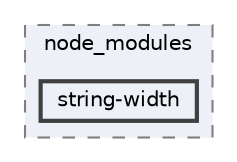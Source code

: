 digraph "pkiclassroomrescheduler/src/main/frontend/node_modules/@isaacs/cliui/node_modules/string-width"
{
 // LATEX_PDF_SIZE
  bgcolor="transparent";
  edge [fontname=Helvetica,fontsize=10,labelfontname=Helvetica,labelfontsize=10];
  node [fontname=Helvetica,fontsize=10,shape=box,height=0.2,width=0.4];
  compound=true
  subgraph clusterdir_d2c778fa52bd8fae0cc20aaf51d12a0d {
    graph [ bgcolor="#edf0f7", pencolor="grey50", label="node_modules", fontname=Helvetica,fontsize=10 style="filled,dashed", URL="dir_d2c778fa52bd8fae0cc20aaf51d12a0d.html",tooltip=""]
  dir_0a4407706a8f68a3646493222c9502d1 [label="string-width", fillcolor="#edf0f7", color="grey25", style="filled,bold", URL="dir_0a4407706a8f68a3646493222c9502d1.html",tooltip=""];
  }
}
